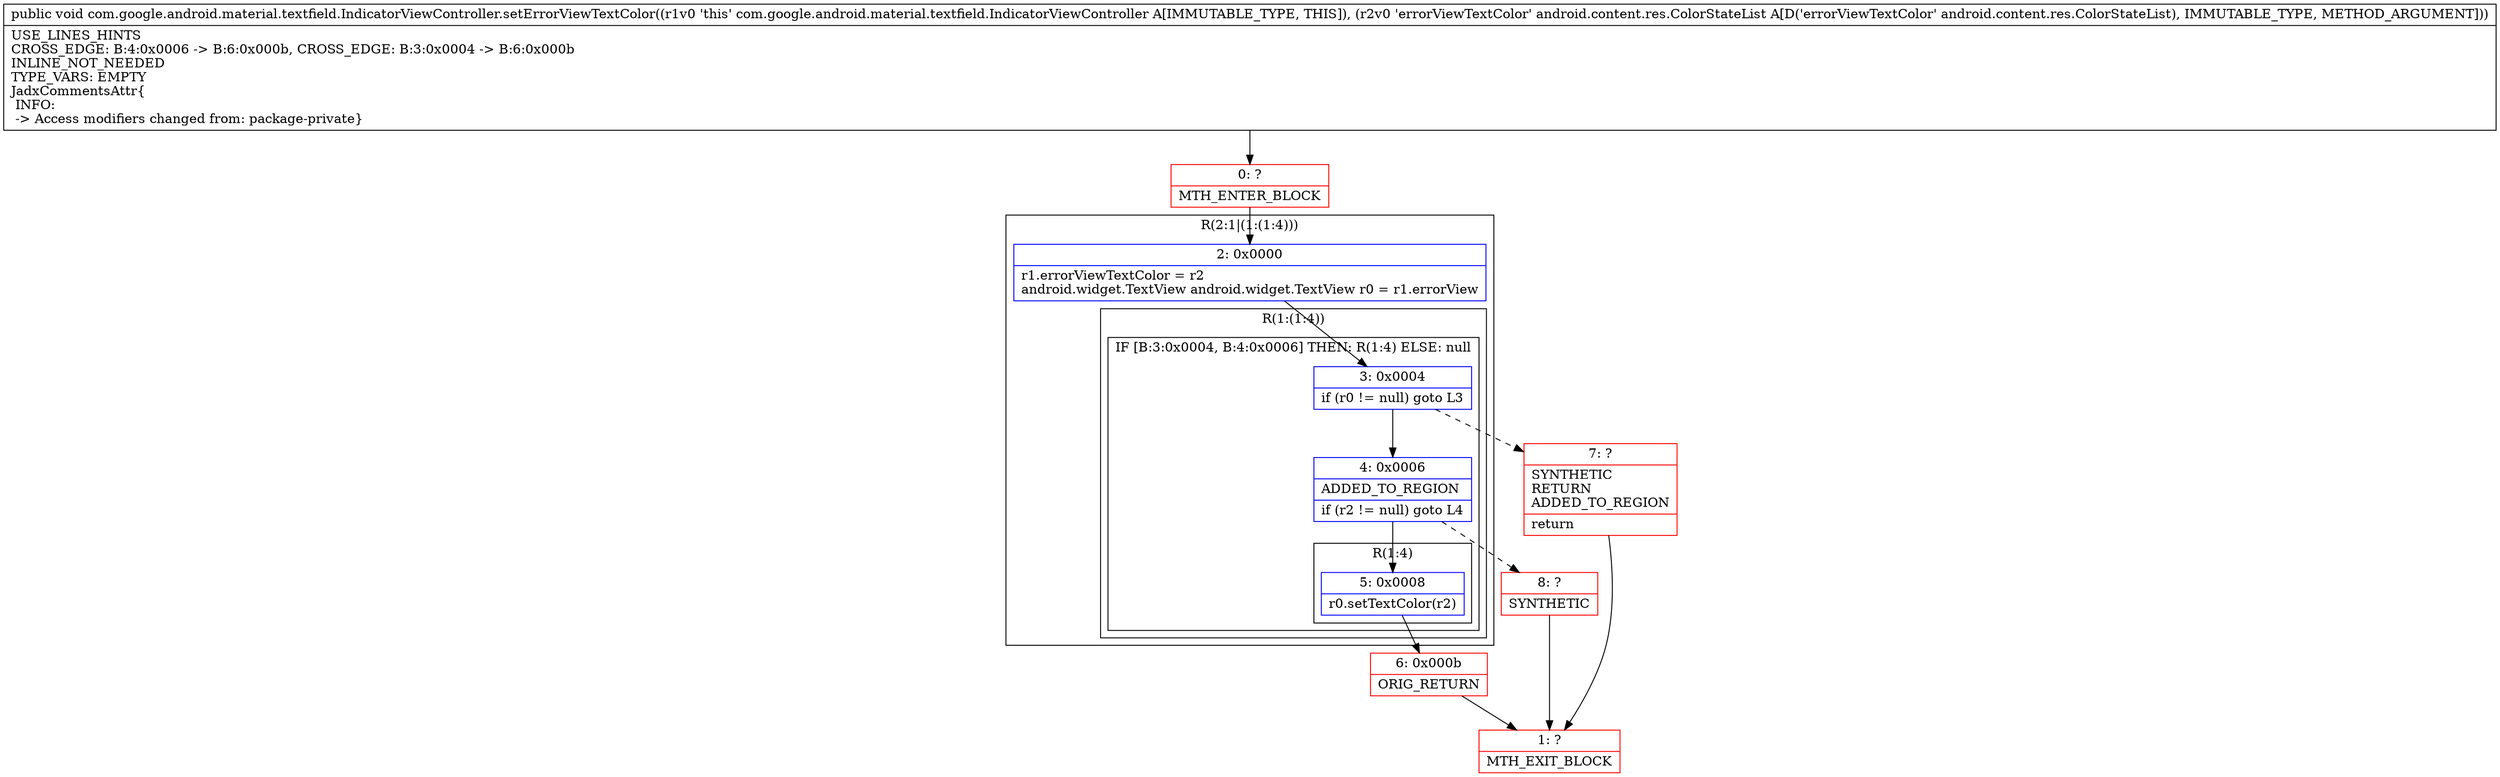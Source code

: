 digraph "CFG forcom.google.android.material.textfield.IndicatorViewController.setErrorViewTextColor(Landroid\/content\/res\/ColorStateList;)V" {
subgraph cluster_Region_955888392 {
label = "R(2:1|(1:(1:4)))";
node [shape=record,color=blue];
Node_2 [shape=record,label="{2\:\ 0x0000|r1.errorViewTextColor = r2\landroid.widget.TextView android.widget.TextView r0 = r1.errorView\l}"];
subgraph cluster_Region_263386005 {
label = "R(1:(1:4))";
node [shape=record,color=blue];
subgraph cluster_IfRegion_554497078 {
label = "IF [B:3:0x0004, B:4:0x0006] THEN: R(1:4) ELSE: null";
node [shape=record,color=blue];
Node_3 [shape=record,label="{3\:\ 0x0004|if (r0 != null) goto L3\l}"];
Node_4 [shape=record,label="{4\:\ 0x0006|ADDED_TO_REGION\l|if (r2 != null) goto L4\l}"];
subgraph cluster_Region_1707462348 {
label = "R(1:4)";
node [shape=record,color=blue];
Node_5 [shape=record,label="{5\:\ 0x0008|r0.setTextColor(r2)\l}"];
}
}
}
}
Node_0 [shape=record,color=red,label="{0\:\ ?|MTH_ENTER_BLOCK\l}"];
Node_6 [shape=record,color=red,label="{6\:\ 0x000b|ORIG_RETURN\l}"];
Node_1 [shape=record,color=red,label="{1\:\ ?|MTH_EXIT_BLOCK\l}"];
Node_8 [shape=record,color=red,label="{8\:\ ?|SYNTHETIC\l}"];
Node_7 [shape=record,color=red,label="{7\:\ ?|SYNTHETIC\lRETURN\lADDED_TO_REGION\l|return\l}"];
MethodNode[shape=record,label="{public void com.google.android.material.textfield.IndicatorViewController.setErrorViewTextColor((r1v0 'this' com.google.android.material.textfield.IndicatorViewController A[IMMUTABLE_TYPE, THIS]), (r2v0 'errorViewTextColor' android.content.res.ColorStateList A[D('errorViewTextColor' android.content.res.ColorStateList), IMMUTABLE_TYPE, METHOD_ARGUMENT]))  | USE_LINES_HINTS\lCROSS_EDGE: B:4:0x0006 \-\> B:6:0x000b, CROSS_EDGE: B:3:0x0004 \-\> B:6:0x000b\lINLINE_NOT_NEEDED\lTYPE_VARS: EMPTY\lJadxCommentsAttr\{\l INFO: \l \-\> Access modifiers changed from: package\-private\}\l}"];
MethodNode -> Node_0;Node_2 -> Node_3;
Node_3 -> Node_4;
Node_3 -> Node_7[style=dashed];
Node_4 -> Node_5;
Node_4 -> Node_8[style=dashed];
Node_5 -> Node_6;
Node_0 -> Node_2;
Node_6 -> Node_1;
Node_8 -> Node_1;
Node_7 -> Node_1;
}

